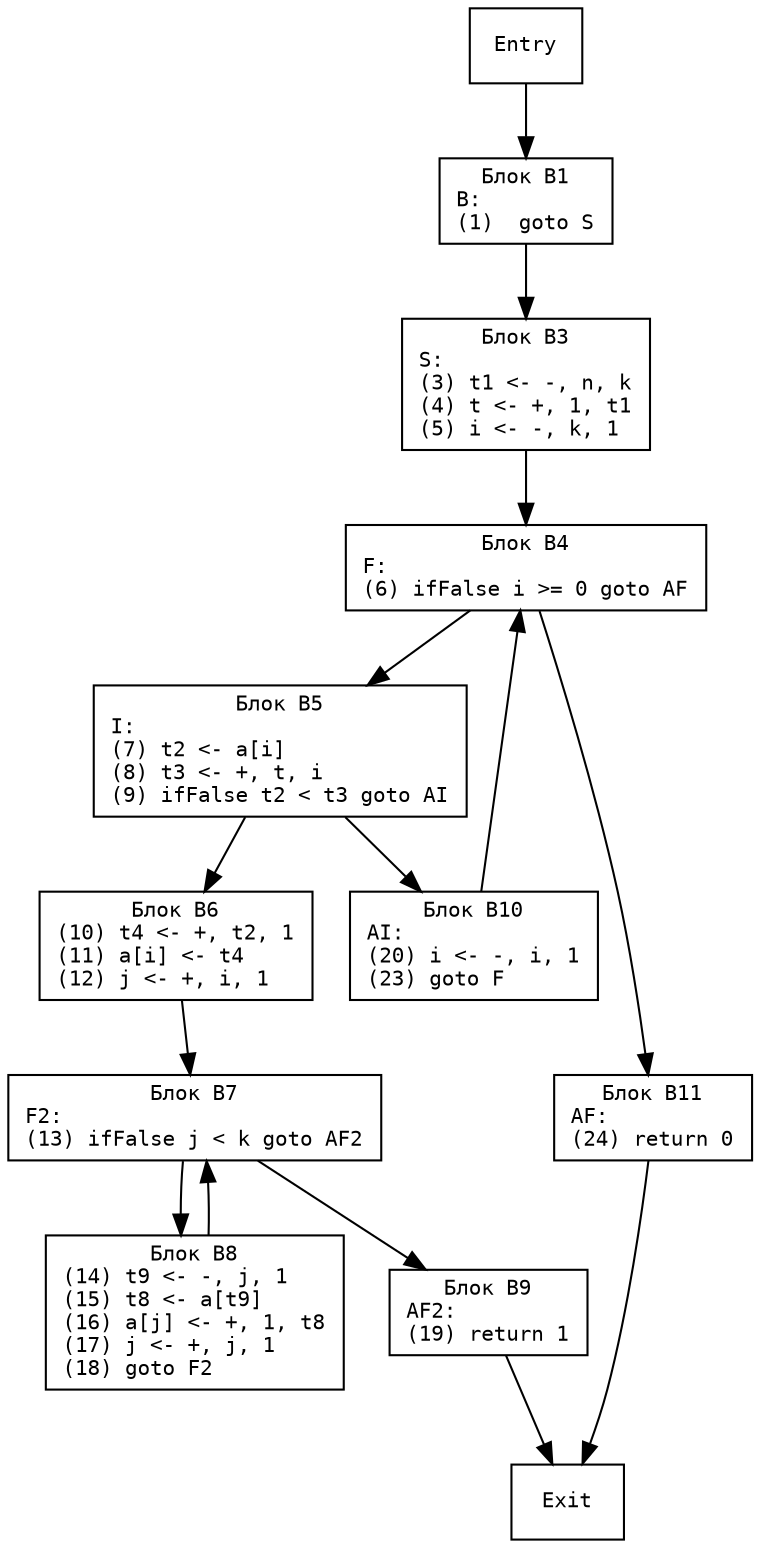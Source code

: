 digraph G{
  node [shape=box, fontname=Courier, fontsize=10];
  Entry [label="Entry"]

  B1 [label="Блок B1\nB:\l(1)  goto S\l"]
  B3 [label="Блок B3\nS:\l(3) t1 <- -, n, k\l(4) t <- +, 1, t1\l(5) i <- -, k, 1\l"]
  B4 [label="Блок B4\nF:\l(6) ifFalse i >= 0 goto AF\l"]
  B5 [label="Блок B5\nI:\l(7) t2 <- a[i]\l(8) t3 <- +, t, i\l(9) ifFalse t2 < t3 goto AI\l"]
  B6 [label="Блок B6\n(10) t4 <- +, t2, 1\l(11) a[i] <- t4\l(12) j <- +, i, 1\l"]
  B7 [label="Блок B7\nF2:\l(13) ifFalse j < k goto AF2\l"]
  B8 [label="Блок B8\n(14) t9 <- -, j, 1\l(15) t8 <- a[t9]\l(16) a[j] <- +, 1, t8\l(17) j <- +, j, 1\l(18) goto F2\l"]
  B9 [label="Блок B9\nAF2:\l(19) return 1\l"]
  B10 [label="Блок B10\nAI:\l(20) i <- -, i, 1\l(23) goto F\l"]
  B11 [label="Блок B11\nAF:\l(24) return 0\l"]

  Exit [ label = "Exit" ]

  Entry -> B1
  B1 -> B3
  B3 -> B4
  B4 -> B5
  B5 -> B6
  B6 -> B7
  B7 -> B8
  B8 -> B7
  B7 -> B9
  B9 -> Exit
  B5 -> B10
  B10 -> B4
  B4 -> B11
  B11 -> Exit
}
